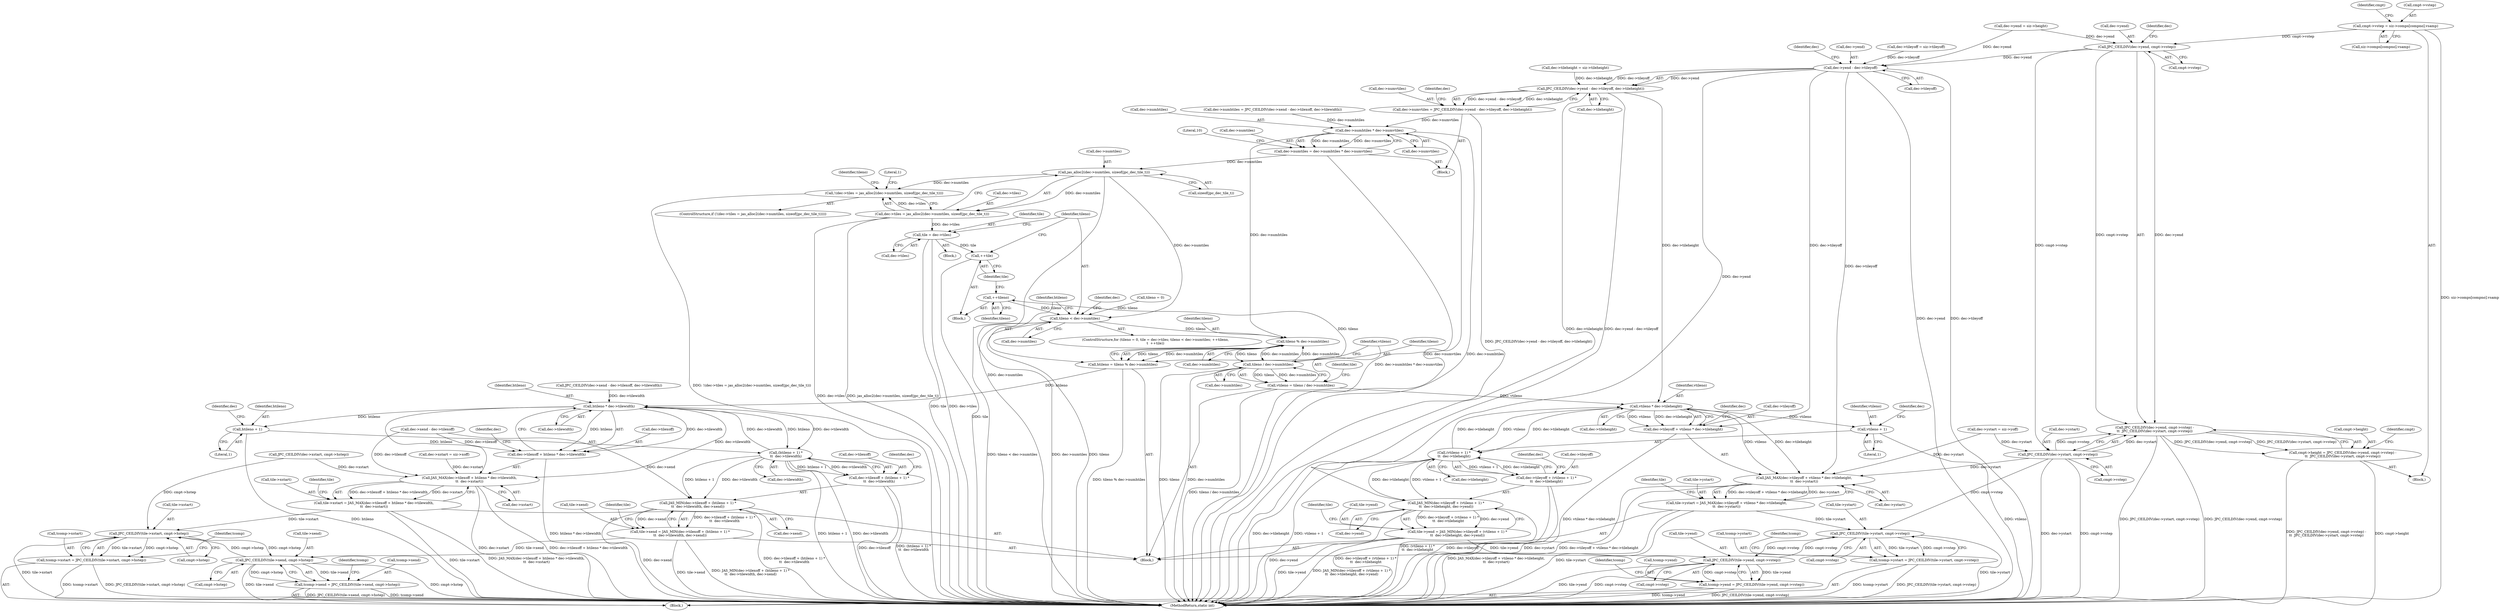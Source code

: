 digraph "1_jasper_d91198abd00fc435a397fe6bad906a4c1748e9cf@array" {
"1000268" [label="(Call,cmpt->vstep = siz->comps[compno].vsamp)"];
"1000303" [label="(Call,JPC_CEILDIV(dec->yend, cmpt->vstep))"];
"1000302" [label="(Call,JPC_CEILDIV(dec->yend, cmpt->vstep) -\n\t\t  JPC_CEILDIV(dec->ystart, cmpt->vstep))"];
"1000298" [label="(Call,cmpt->height = JPC_CEILDIV(dec->yend, cmpt->vstep) -\n\t\t  JPC_CEILDIV(dec->ystart, cmpt->vstep))"];
"1000310" [label="(Call,JPC_CEILDIV(dec->ystart, cmpt->vstep))"];
"1000470" [label="(Call,JAS_MAX(dec->tileyoff + vtileno * dec->tileheight,\n\t\t  dec->ystart))"];
"1000466" [label="(Call,tile->ystart = JAS_MAX(dec->tileyoff + vtileno * dec->tileheight,\n\t\t  dec->ystart))"];
"1000632" [label="(Call,JPC_CEILDIV(tile->ystart, cmpt->vstep))"];
"1000628" [label="(Call,tcomp->ystart = JPC_CEILDIV(tile->ystart, cmpt->vstep))"];
"1000654" [label="(Call,JPC_CEILDIV(tile->yend, cmpt->vstep))"];
"1000650" [label="(Call,tcomp->yend = JPC_CEILDIV(tile->yend, cmpt->vstep))"];
"1000352" [label="(Call,dec->yend - dec->tileyoff)"];
"1000351" [label="(Call,JPC_CEILDIV(dec->yend - dec->tileyoff, dec->tileheight))"];
"1000347" [label="(Call,dec->numvtiles = JPC_CEILDIV(dec->yend - dec->tileyoff, dec->tileheight))"];
"1000366" [label="(Call,dec->numhtiles * dec->numvtiles)"];
"1000362" [label="(Call,dec->numtiles = dec->numhtiles * dec->numvtiles)"];
"1000394" [label="(Call,jas_alloc2(dec->numtiles, sizeof(jpc_dec_tile_t)))"];
"1000389" [label="(Call,!(dec->tiles = jas_alloc2(dec->numtiles, sizeof(jpc_dec_tile_t))))"];
"1000390" [label="(Call,dec->tiles = jas_alloc2(dec->numtiles, sizeof(jpc_dec_tile_t)))"];
"1000409" [label="(Call,tile = dec->tiles)"];
"1000422" [label="(Call,++tile)"];
"1000414" [label="(Call,tileno < dec->numtiles)"];
"1000427" [label="(Call,tileno % dec->numhtiles)"];
"1000425" [label="(Call,htileno = tileno % dec->numhtiles)"];
"1000458" [label="(Call,htileno * dec->tilewidth)"];
"1000453" [label="(Call,JAS_MAX(dec->tilexoff + htileno * dec->tilewidth,\n\t\t  dec->xstart))"];
"1000449" [label="(Call,tile->xstart = JAS_MAX(dec->tilexoff + htileno * dec->tilewidth,\n\t\t  dec->xstart))"];
"1000621" [label="(Call,JPC_CEILDIV(tile->xstart, cmpt->hstep))"];
"1000617" [label="(Call,tcomp->xstart = JPC_CEILDIV(tile->xstart, cmpt->hstep))"];
"1000643" [label="(Call,JPC_CEILDIV(tile->xend, cmpt->hstep))"];
"1000639" [label="(Call,tcomp->xend = JPC_CEILDIV(tile->xend, cmpt->hstep))"];
"1000454" [label="(Call,dec->tilexoff + htileno * dec->tilewidth)"];
"1000492" [label="(Call,(htileno + 1) *\n\t\t  dec->tilewidth)"];
"1000487" [label="(Call,JAS_MIN(dec->tilexoff + (htileno + 1) *\n\t\t  dec->tilewidth, dec->xend))"];
"1000483" [label="(Call,tile->xend = JAS_MIN(dec->tilexoff + (htileno + 1) *\n\t\t  dec->tilewidth, dec->xend))"];
"1000488" [label="(Call,dec->tilexoff + (htileno + 1) *\n\t\t  dec->tilewidth)"];
"1000493" [label="(Call,htileno + 1)"];
"1000434" [label="(Call,tileno / dec->numhtiles)"];
"1000420" [label="(Call,++tileno)"];
"1000432" [label="(Call,vtileno = tileno / dec->numhtiles)"];
"1000475" [label="(Call,vtileno * dec->tileheight)"];
"1000471" [label="(Call,dec->tileyoff + vtileno * dec->tileheight)"];
"1000511" [label="(Call,(vtileno + 1) *\n\t\t  dec->tileheight)"];
"1000506" [label="(Call,JAS_MIN(dec->tileyoff + (vtileno + 1) *\n\t\t  dec->tileheight, dec->yend))"];
"1000502" [label="(Call,tile->yend = JAS_MIN(dec->tileyoff + (vtileno + 1) *\n\t\t  dec->tileheight, dec->yend))"];
"1000507" [label="(Call,dec->tileyoff + (vtileno + 1) *\n\t\t  dec->tileheight)"];
"1000512" [label="(Call,vtileno + 1)"];
"1000519" [label="(Identifier,dec)"];
"1000639" [label="(Call,tcomp->xend = JPC_CEILDIV(tile->xend, cmpt->hstep))"];
"1000104" [label="(Block,)"];
"1000414" [label="(Call,tileno < dec->numtiles)"];
"1000622" [label="(Call,tile->xstart)"];
"1000641" [label="(Identifier,tcomp)"];
"1000633" [label="(Call,tile->ystart)"];
"1000435" [label="(Identifier,tileno)"];
"1000450" [label="(Call,tile->xstart)"];
"1000281" [label="(Identifier,cmpt)"];
"1000234" [label="(Block,)"];
"1000489" [label="(Call,dec->tilexoff)"];
"1000268" [label="(Call,cmpt->vstep = siz->comps[compno].vsamp)"];
"1000314" [label="(Call,cmpt->vstep)"];
"1000351" [label="(Call,JPC_CEILDIV(dec->yend - dec->tileyoff, dec->tileheight))"];
"1000678" [label="(MethodReturn,static int)"];
"1000423" [label="(Identifier,tile)"];
"1000407" [label="(Identifier,tileno)"];
"1000632" [label="(Call,JPC_CEILDIV(tile->ystart, cmpt->vstep))"];
"1000419" [label="(Block,)"];
"1000388" [label="(ControlStructure,if (!(dec->tiles = jas_alloc2(dec->numtiles, sizeof(jpc_dec_tile_t)))))"];
"1000436" [label="(Call,dec->numhtiles)"];
"1000458" [label="(Call,htileno * dec->tilewidth)"];
"1000485" [label="(Identifier,tile)"];
"1000504" [label="(Identifier,tile)"];
"1000403" [label="(Literal,1)"];
"1000618" [label="(Call,tcomp->xstart)"];
"1000311" [label="(Call,dec->ystart)"];
"1000421" [label="(Identifier,tileno)"];
"1000654" [label="(Call,JPC_CEILDIV(tile->yend, cmpt->vstep))"];
"1000406" [label="(Call,tileno = 0)"];
"1000427" [label="(Call,tileno % dec->numhtiles)"];
"1000367" [label="(Call,dec->numhtiles)"];
"1000463" [label="(Call,dec->xstart)"];
"1000362" [label="(Call,dec->numtiles = dec->numhtiles * dec->numvtiles)"];
"1000121" [label="(Call,dec->xstart = siz->xoff)"];
"1000651" [label="(Call,tcomp->yend)"];
"1000449" [label="(Call,tile->xstart = JAS_MAX(dec->tilexoff + htileno * dec->tilewidth,\n\t\t  dec->xstart))"];
"1000492" [label="(Call,(htileno + 1) *\n\t\t  dec->tilewidth)"];
"1000476" [label="(Identifier,vtileno)"];
"1000502" [label="(Call,tile->yend = JAS_MIN(dec->tileyoff + (vtileno + 1) *\n\t\t  dec->tileheight, dec->yend))"];
"1000496" [label="(Call,dec->tilewidth)"];
"1000467" [label="(Call,tile->ystart)"];
"1000360" [label="(Identifier,dec)"];
"1000434" [label="(Call,tileno / dec->numhtiles)"];
"1000508" [label="(Call,dec->tileyoff)"];
"1000636" [label="(Call,cmpt->vstep)"];
"1000516" [label="(Identifier,dec)"];
"1000319" [label="(Identifier,cmpt)"];
"1000433" [label="(Identifier,vtileno)"];
"1000415" [label="(Identifier,tileno)"];
"1000359" [label="(Call,dec->tileheight)"];
"1000512" [label="(Call,vtileno + 1)"];
"1000429" [label="(Call,dec->numhtiles)"];
"1000356" [label="(Call,dec->tileyoff)"];
"1000503" [label="(Call,tile->yend)"];
"1000304" [label="(Call,dec->yend)"];
"1000644" [label="(Call,tile->xend)"];
"1000455" [label="(Call,dec->tilexoff)"];
"1000156" [label="(Call,dec->tileheight = siz->tileheight)"];
"1000655" [label="(Call,tile->yend)"];
"1000269" [label="(Call,cmpt->vstep)"];
"1000652" [label="(Identifier,tcomp)"];
"1000472" [label="(Call,dec->tileyoff)"];
"1000312" [label="(Identifier,dec)"];
"1000370" [label="(Call,dec->numvtiles)"];
"1000514" [label="(Literal,1)"];
"1000374" [label="(Literal,10)"];
"1000441" [label="(Identifier,tile)"];
"1000480" [label="(Call,dec->ystart)"];
"1000432" [label="(Call,vtileno = tileno / dec->numhtiles)"];
"1000668" [label="(Identifier,dec)"];
"1000488" [label="(Call,dec->tilexoff + (htileno + 1) *\n\t\t  dec->tilewidth)"];
"1000484" [label="(Call,tile->xend)"];
"1000332" [label="(Call,dec->numhtiles = JPC_CEILDIV(dec->xend - dec->tilexoff, dec->tilewidth))"];
"1000511" [label="(Call,(vtileno + 1) *\n\t\t  dec->tileheight)"];
"1000647" [label="(Call,cmpt->hstep)"];
"1000481" [label="(Identifier,dec)"];
"1000650" [label="(Call,tcomp->yend = JPC_CEILDIV(tile->yend, cmpt->vstep))"];
"1000513" [label="(Identifier,vtileno)"];
"1000663" [label="(Identifier,tcomp)"];
"1000411" [label="(Call,dec->tiles)"];
"1000617" [label="(Call,tcomp->xstart = JPC_CEILDIV(tile->xstart, cmpt->hstep))"];
"1000640" [label="(Call,tcomp->xend)"];
"1000363" [label="(Call,dec->numtiles)"];
"1000494" [label="(Identifier,htileno)"];
"1000629" [label="(Call,tcomp->ystart)"];
"1000483" [label="(Call,tile->xend = JAS_MIN(dec->tilexoff + (htileno + 1) *\n\t\t  dec->tilewidth, dec->xend))"];
"1000507" [label="(Call,dec->tileyoff + (vtileno + 1) *\n\t\t  dec->tileheight)"];
"1000420" [label="(Call,++tileno)"];
"1000353" [label="(Call,dec->yend)"];
"1000628" [label="(Call,tcomp->ystart = JPC_CEILDIV(tile->ystart, cmpt->vstep))"];
"1000307" [label="(Call,cmpt->vstep)"];
"1000470" [label="(Call,JAS_MAX(dec->tileyoff + vtileno * dec->tileheight,\n\t\t  dec->ystart))"];
"1000630" [label="(Identifier,tcomp)"];
"1000471" [label="(Call,dec->tileyoff + vtileno * dec->tileheight)"];
"1000410" [label="(Identifier,tile)"];
"1000468" [label="(Identifier,tile)"];
"1000426" [label="(Identifier,htileno)"];
"1000487" [label="(Call,JAS_MIN(dec->tilexoff + (htileno + 1) *\n\t\t  dec->tilewidth, dec->xend))"];
"1000405" [label="(Block,)"];
"1000398" [label="(Call,sizeof(jpc_dec_tile_t))"];
"1000500" [label="(Identifier,dec)"];
"1000348" [label="(Call,dec->numvtiles)"];
"1000272" [label="(Call,siz->comps[compno].vsamp)"];
"1000601" [label="(Block,)"];
"1000625" [label="(Call,cmpt->hstep)"];
"1000643" [label="(Call,JPC_CEILDIV(tile->xend, cmpt->hstep))"];
"1000523" [label="(Identifier,tile)"];
"1000409" [label="(Call,tile = dec->tiles)"];
"1000170" [label="(Call,dec->tileyoff = siz->tileyoff)"];
"1000389" [label="(Call,!(dec->tiles = jas_alloc2(dec->numtiles, sizeof(jpc_dec_tile_t))))"];
"1000128" [label="(Call,dec->ystart = siz->yoff)"];
"1000416" [label="(Call,dec->numtiles)"];
"1000453" [label="(Call,JAS_MAX(dec->tilexoff + htileno * dec->tilewidth,\n\t\t  dec->xstart))"];
"1000425" [label="(Call,htileno = tileno % dec->numhtiles)"];
"1000477" [label="(Call,dec->tileheight)"];
"1000428" [label="(Identifier,tileno)"];
"1000464" [label="(Identifier,dec)"];
"1000394" [label="(Call,jas_alloc2(dec->numtiles, sizeof(jpc_dec_tile_t)))"];
"1000495" [label="(Literal,1)"];
"1000352" [label="(Call,dec->yend - dec->tileyoff)"];
"1000506" [label="(Call,JAS_MIN(dec->tileyoff + (vtileno + 1) *\n\t\t  dec->tileheight, dec->yend))"];
"1000336" [label="(Call,JPC_CEILDIV(dec->xend - dec->tilexoff, dec->tilewidth))"];
"1000291" [label="(Call,JPC_CEILDIV(dec->xstart, cmpt->hstep))"];
"1000299" [label="(Call,cmpt->height)"];
"1000459" [label="(Identifier,htileno)"];
"1000310" [label="(Call,JPC_CEILDIV(dec->ystart, cmpt->vstep))"];
"1000298" [label="(Call,cmpt->height = JPC_CEILDIV(dec->yend, cmpt->vstep) -\n\t\t  JPC_CEILDIV(dec->ystart, cmpt->vstep))"];
"1000303" [label="(Call,JPC_CEILDIV(dec->yend, cmpt->vstep))"];
"1000424" [label="(Block,)"];
"1000515" [label="(Call,dec->tileheight)"];
"1000395" [label="(Call,dec->numtiles)"];
"1000404" [label="(ControlStructure,for (tileno = 0, tile = dec->tiles; tileno < dec->numtiles; ++tileno,\n\t  ++tile))"];
"1000658" [label="(Call,cmpt->vstep)"];
"1000391" [label="(Call,dec->tiles)"];
"1000466" [label="(Call,tile->ystart = JAS_MAX(dec->tileyoff + vtileno * dec->tileheight,\n\t\t  dec->ystart))"];
"1000390" [label="(Call,dec->tiles = jas_alloc2(dec->numtiles, sizeof(jpc_dec_tile_t)))"];
"1000454" [label="(Call,dec->tilexoff + htileno * dec->tilewidth)"];
"1000493" [label="(Call,htileno + 1)"];
"1000337" [label="(Call,dec->xend - dec->tilexoff)"];
"1000518" [label="(Call,dec->yend)"];
"1000497" [label="(Identifier,dec)"];
"1000142" [label="(Call,dec->yend = siz->height)"];
"1000460" [label="(Call,dec->tilewidth)"];
"1000499" [label="(Call,dec->xend)"];
"1000347" [label="(Call,dec->numvtiles = JPC_CEILDIV(dec->yend - dec->tileyoff, dec->tileheight))"];
"1000302" [label="(Call,JPC_CEILDIV(dec->yend, cmpt->vstep) -\n\t\t  JPC_CEILDIV(dec->ystart, cmpt->vstep))"];
"1000366" [label="(Call,dec->numhtiles * dec->numvtiles)"];
"1000621" [label="(Call,JPC_CEILDIV(tile->xstart, cmpt->hstep))"];
"1000475" [label="(Call,vtileno * dec->tileheight)"];
"1000364" [label="(Identifier,dec)"];
"1000422" [label="(Call,++tile)"];
"1000268" -> "1000234"  [label="AST: "];
"1000268" -> "1000272"  [label="CFG: "];
"1000269" -> "1000268"  [label="AST: "];
"1000272" -> "1000268"  [label="AST: "];
"1000281" -> "1000268"  [label="CFG: "];
"1000268" -> "1000678"  [label="DDG: siz->comps[compno].vsamp"];
"1000268" -> "1000303"  [label="DDG: cmpt->vstep"];
"1000303" -> "1000302"  [label="AST: "];
"1000303" -> "1000307"  [label="CFG: "];
"1000304" -> "1000303"  [label="AST: "];
"1000307" -> "1000303"  [label="AST: "];
"1000312" -> "1000303"  [label="CFG: "];
"1000303" -> "1000302"  [label="DDG: dec->yend"];
"1000303" -> "1000302"  [label="DDG: cmpt->vstep"];
"1000142" -> "1000303"  [label="DDG: dec->yend"];
"1000303" -> "1000310"  [label="DDG: cmpt->vstep"];
"1000303" -> "1000352"  [label="DDG: dec->yend"];
"1000302" -> "1000298"  [label="AST: "];
"1000302" -> "1000310"  [label="CFG: "];
"1000310" -> "1000302"  [label="AST: "];
"1000298" -> "1000302"  [label="CFG: "];
"1000302" -> "1000678"  [label="DDG: JPC_CEILDIV(dec->ystart, cmpt->vstep)"];
"1000302" -> "1000678"  [label="DDG: JPC_CEILDIV(dec->yend, cmpt->vstep)"];
"1000302" -> "1000298"  [label="DDG: JPC_CEILDIV(dec->yend, cmpt->vstep)"];
"1000302" -> "1000298"  [label="DDG: JPC_CEILDIV(dec->ystart, cmpt->vstep)"];
"1000310" -> "1000302"  [label="DDG: dec->ystart"];
"1000310" -> "1000302"  [label="DDG: cmpt->vstep"];
"1000298" -> "1000234"  [label="AST: "];
"1000299" -> "1000298"  [label="AST: "];
"1000319" -> "1000298"  [label="CFG: "];
"1000298" -> "1000678"  [label="DDG: cmpt->height"];
"1000298" -> "1000678"  [label="DDG: JPC_CEILDIV(dec->yend, cmpt->vstep) -\n\t\t  JPC_CEILDIV(dec->ystart, cmpt->vstep)"];
"1000310" -> "1000314"  [label="CFG: "];
"1000311" -> "1000310"  [label="AST: "];
"1000314" -> "1000310"  [label="AST: "];
"1000310" -> "1000678"  [label="DDG: dec->ystart"];
"1000310" -> "1000678"  [label="DDG: cmpt->vstep"];
"1000128" -> "1000310"  [label="DDG: dec->ystart"];
"1000310" -> "1000470"  [label="DDG: dec->ystart"];
"1000310" -> "1000632"  [label="DDG: cmpt->vstep"];
"1000470" -> "1000466"  [label="AST: "];
"1000470" -> "1000480"  [label="CFG: "];
"1000471" -> "1000470"  [label="AST: "];
"1000480" -> "1000470"  [label="AST: "];
"1000466" -> "1000470"  [label="CFG: "];
"1000470" -> "1000678"  [label="DDG: dec->ystart"];
"1000470" -> "1000678"  [label="DDG: dec->tileyoff + vtileno * dec->tileheight"];
"1000470" -> "1000466"  [label="DDG: dec->tileyoff + vtileno * dec->tileheight"];
"1000470" -> "1000466"  [label="DDG: dec->ystart"];
"1000352" -> "1000470"  [label="DDG: dec->tileyoff"];
"1000475" -> "1000470"  [label="DDG: vtileno"];
"1000475" -> "1000470"  [label="DDG: dec->tileheight"];
"1000128" -> "1000470"  [label="DDG: dec->ystart"];
"1000466" -> "1000424"  [label="AST: "];
"1000467" -> "1000466"  [label="AST: "];
"1000485" -> "1000466"  [label="CFG: "];
"1000466" -> "1000678"  [label="DDG: tile->ystart"];
"1000466" -> "1000678"  [label="DDG: JAS_MAX(dec->tileyoff + vtileno * dec->tileheight,\n\t\t  dec->ystart)"];
"1000466" -> "1000632"  [label="DDG: tile->ystart"];
"1000632" -> "1000628"  [label="AST: "];
"1000632" -> "1000636"  [label="CFG: "];
"1000633" -> "1000632"  [label="AST: "];
"1000636" -> "1000632"  [label="AST: "];
"1000628" -> "1000632"  [label="CFG: "];
"1000632" -> "1000678"  [label="DDG: tile->ystart"];
"1000632" -> "1000628"  [label="DDG: tile->ystart"];
"1000632" -> "1000628"  [label="DDG: cmpt->vstep"];
"1000654" -> "1000632"  [label="DDG: cmpt->vstep"];
"1000632" -> "1000654"  [label="DDG: cmpt->vstep"];
"1000628" -> "1000601"  [label="AST: "];
"1000629" -> "1000628"  [label="AST: "];
"1000641" -> "1000628"  [label="CFG: "];
"1000628" -> "1000678"  [label="DDG: tcomp->ystart"];
"1000628" -> "1000678"  [label="DDG: JPC_CEILDIV(tile->ystart, cmpt->vstep)"];
"1000654" -> "1000650"  [label="AST: "];
"1000654" -> "1000658"  [label="CFG: "];
"1000655" -> "1000654"  [label="AST: "];
"1000658" -> "1000654"  [label="AST: "];
"1000650" -> "1000654"  [label="CFG: "];
"1000654" -> "1000678"  [label="DDG: tile->yend"];
"1000654" -> "1000678"  [label="DDG: cmpt->vstep"];
"1000654" -> "1000650"  [label="DDG: tile->yend"];
"1000654" -> "1000650"  [label="DDG: cmpt->vstep"];
"1000502" -> "1000654"  [label="DDG: tile->yend"];
"1000650" -> "1000601"  [label="AST: "];
"1000651" -> "1000650"  [label="AST: "];
"1000663" -> "1000650"  [label="CFG: "];
"1000650" -> "1000678"  [label="DDG: tcomp->yend"];
"1000650" -> "1000678"  [label="DDG: JPC_CEILDIV(tile->yend, cmpt->vstep)"];
"1000352" -> "1000351"  [label="AST: "];
"1000352" -> "1000356"  [label="CFG: "];
"1000353" -> "1000352"  [label="AST: "];
"1000356" -> "1000352"  [label="AST: "];
"1000360" -> "1000352"  [label="CFG: "];
"1000352" -> "1000678"  [label="DDG: dec->tileyoff"];
"1000352" -> "1000678"  [label="DDG: dec->yend"];
"1000352" -> "1000351"  [label="DDG: dec->yend"];
"1000352" -> "1000351"  [label="DDG: dec->tileyoff"];
"1000142" -> "1000352"  [label="DDG: dec->yend"];
"1000170" -> "1000352"  [label="DDG: dec->tileyoff"];
"1000352" -> "1000471"  [label="DDG: dec->tileyoff"];
"1000352" -> "1000506"  [label="DDG: dec->yend"];
"1000351" -> "1000347"  [label="AST: "];
"1000351" -> "1000359"  [label="CFG: "];
"1000359" -> "1000351"  [label="AST: "];
"1000347" -> "1000351"  [label="CFG: "];
"1000351" -> "1000678"  [label="DDG: dec->yend - dec->tileyoff"];
"1000351" -> "1000678"  [label="DDG: dec->tileheight"];
"1000351" -> "1000347"  [label="DDG: dec->yend - dec->tileyoff"];
"1000351" -> "1000347"  [label="DDG: dec->tileheight"];
"1000156" -> "1000351"  [label="DDG: dec->tileheight"];
"1000351" -> "1000475"  [label="DDG: dec->tileheight"];
"1000347" -> "1000104"  [label="AST: "];
"1000348" -> "1000347"  [label="AST: "];
"1000364" -> "1000347"  [label="CFG: "];
"1000347" -> "1000678"  [label="DDG: JPC_CEILDIV(dec->yend - dec->tileyoff, dec->tileheight)"];
"1000347" -> "1000366"  [label="DDG: dec->numvtiles"];
"1000366" -> "1000362"  [label="AST: "];
"1000366" -> "1000370"  [label="CFG: "];
"1000367" -> "1000366"  [label="AST: "];
"1000370" -> "1000366"  [label="AST: "];
"1000362" -> "1000366"  [label="CFG: "];
"1000366" -> "1000678"  [label="DDG: dec->numvtiles"];
"1000366" -> "1000678"  [label="DDG: dec->numhtiles"];
"1000366" -> "1000362"  [label="DDG: dec->numhtiles"];
"1000366" -> "1000362"  [label="DDG: dec->numvtiles"];
"1000332" -> "1000366"  [label="DDG: dec->numhtiles"];
"1000366" -> "1000427"  [label="DDG: dec->numhtiles"];
"1000362" -> "1000104"  [label="AST: "];
"1000363" -> "1000362"  [label="AST: "];
"1000374" -> "1000362"  [label="CFG: "];
"1000362" -> "1000678"  [label="DDG: dec->numhtiles * dec->numvtiles"];
"1000362" -> "1000394"  [label="DDG: dec->numtiles"];
"1000394" -> "1000390"  [label="AST: "];
"1000394" -> "1000398"  [label="CFG: "];
"1000395" -> "1000394"  [label="AST: "];
"1000398" -> "1000394"  [label="AST: "];
"1000390" -> "1000394"  [label="CFG: "];
"1000394" -> "1000678"  [label="DDG: dec->numtiles"];
"1000394" -> "1000389"  [label="DDG: dec->numtiles"];
"1000394" -> "1000390"  [label="DDG: dec->numtiles"];
"1000394" -> "1000414"  [label="DDG: dec->numtiles"];
"1000389" -> "1000388"  [label="AST: "];
"1000389" -> "1000390"  [label="CFG: "];
"1000390" -> "1000389"  [label="AST: "];
"1000403" -> "1000389"  [label="CFG: "];
"1000407" -> "1000389"  [label="CFG: "];
"1000389" -> "1000678"  [label="DDG: !(dec->tiles = jas_alloc2(dec->numtiles, sizeof(jpc_dec_tile_t)))"];
"1000390" -> "1000389"  [label="DDG: dec->tiles"];
"1000391" -> "1000390"  [label="AST: "];
"1000390" -> "1000678"  [label="DDG: jas_alloc2(dec->numtiles, sizeof(jpc_dec_tile_t))"];
"1000390" -> "1000678"  [label="DDG: dec->tiles"];
"1000390" -> "1000409"  [label="DDG: dec->tiles"];
"1000409" -> "1000405"  [label="AST: "];
"1000409" -> "1000411"  [label="CFG: "];
"1000410" -> "1000409"  [label="AST: "];
"1000411" -> "1000409"  [label="AST: "];
"1000415" -> "1000409"  [label="CFG: "];
"1000409" -> "1000678"  [label="DDG: dec->tiles"];
"1000409" -> "1000678"  [label="DDG: tile"];
"1000409" -> "1000422"  [label="DDG: tile"];
"1000422" -> "1000419"  [label="AST: "];
"1000422" -> "1000423"  [label="CFG: "];
"1000423" -> "1000422"  [label="AST: "];
"1000415" -> "1000422"  [label="CFG: "];
"1000422" -> "1000678"  [label="DDG: tile"];
"1000414" -> "1000404"  [label="AST: "];
"1000414" -> "1000416"  [label="CFG: "];
"1000415" -> "1000414"  [label="AST: "];
"1000416" -> "1000414"  [label="AST: "];
"1000426" -> "1000414"  [label="CFG: "];
"1000668" -> "1000414"  [label="CFG: "];
"1000414" -> "1000678"  [label="DDG: tileno < dec->numtiles"];
"1000414" -> "1000678"  [label="DDG: dec->numtiles"];
"1000414" -> "1000678"  [label="DDG: tileno"];
"1000406" -> "1000414"  [label="DDG: tileno"];
"1000420" -> "1000414"  [label="DDG: tileno"];
"1000414" -> "1000427"  [label="DDG: tileno"];
"1000427" -> "1000425"  [label="AST: "];
"1000427" -> "1000429"  [label="CFG: "];
"1000428" -> "1000427"  [label="AST: "];
"1000429" -> "1000427"  [label="AST: "];
"1000425" -> "1000427"  [label="CFG: "];
"1000427" -> "1000425"  [label="DDG: tileno"];
"1000427" -> "1000425"  [label="DDG: dec->numhtiles"];
"1000434" -> "1000427"  [label="DDG: dec->numhtiles"];
"1000427" -> "1000434"  [label="DDG: tileno"];
"1000427" -> "1000434"  [label="DDG: dec->numhtiles"];
"1000425" -> "1000424"  [label="AST: "];
"1000426" -> "1000425"  [label="AST: "];
"1000433" -> "1000425"  [label="CFG: "];
"1000425" -> "1000678"  [label="DDG: tileno % dec->numhtiles"];
"1000425" -> "1000458"  [label="DDG: htileno"];
"1000458" -> "1000454"  [label="AST: "];
"1000458" -> "1000460"  [label="CFG: "];
"1000459" -> "1000458"  [label="AST: "];
"1000460" -> "1000458"  [label="AST: "];
"1000454" -> "1000458"  [label="CFG: "];
"1000458" -> "1000453"  [label="DDG: htileno"];
"1000458" -> "1000453"  [label="DDG: dec->tilewidth"];
"1000458" -> "1000454"  [label="DDG: htileno"];
"1000458" -> "1000454"  [label="DDG: dec->tilewidth"];
"1000336" -> "1000458"  [label="DDG: dec->tilewidth"];
"1000492" -> "1000458"  [label="DDG: dec->tilewidth"];
"1000458" -> "1000492"  [label="DDG: htileno"];
"1000458" -> "1000492"  [label="DDG: dec->tilewidth"];
"1000458" -> "1000493"  [label="DDG: htileno"];
"1000453" -> "1000449"  [label="AST: "];
"1000453" -> "1000463"  [label="CFG: "];
"1000454" -> "1000453"  [label="AST: "];
"1000463" -> "1000453"  [label="AST: "];
"1000449" -> "1000453"  [label="CFG: "];
"1000453" -> "1000678"  [label="DDG: dec->xstart"];
"1000453" -> "1000678"  [label="DDG: dec->tilexoff + htileno * dec->tilewidth"];
"1000453" -> "1000449"  [label="DDG: dec->tilexoff + htileno * dec->tilewidth"];
"1000453" -> "1000449"  [label="DDG: dec->xstart"];
"1000337" -> "1000453"  [label="DDG: dec->tilexoff"];
"1000291" -> "1000453"  [label="DDG: dec->xstart"];
"1000121" -> "1000453"  [label="DDG: dec->xstart"];
"1000449" -> "1000424"  [label="AST: "];
"1000450" -> "1000449"  [label="AST: "];
"1000468" -> "1000449"  [label="CFG: "];
"1000449" -> "1000678"  [label="DDG: tile->xstart"];
"1000449" -> "1000678"  [label="DDG: JAS_MAX(dec->tilexoff + htileno * dec->tilewidth,\n\t\t  dec->xstart)"];
"1000449" -> "1000621"  [label="DDG: tile->xstart"];
"1000621" -> "1000617"  [label="AST: "];
"1000621" -> "1000625"  [label="CFG: "];
"1000622" -> "1000621"  [label="AST: "];
"1000625" -> "1000621"  [label="AST: "];
"1000617" -> "1000621"  [label="CFG: "];
"1000621" -> "1000678"  [label="DDG: tile->xstart"];
"1000621" -> "1000617"  [label="DDG: tile->xstart"];
"1000621" -> "1000617"  [label="DDG: cmpt->hstep"];
"1000643" -> "1000621"  [label="DDG: cmpt->hstep"];
"1000291" -> "1000621"  [label="DDG: cmpt->hstep"];
"1000621" -> "1000643"  [label="DDG: cmpt->hstep"];
"1000617" -> "1000601"  [label="AST: "];
"1000618" -> "1000617"  [label="AST: "];
"1000630" -> "1000617"  [label="CFG: "];
"1000617" -> "1000678"  [label="DDG: tcomp->xstart"];
"1000617" -> "1000678"  [label="DDG: JPC_CEILDIV(tile->xstart, cmpt->hstep)"];
"1000643" -> "1000639"  [label="AST: "];
"1000643" -> "1000647"  [label="CFG: "];
"1000644" -> "1000643"  [label="AST: "];
"1000647" -> "1000643"  [label="AST: "];
"1000639" -> "1000643"  [label="CFG: "];
"1000643" -> "1000678"  [label="DDG: tile->xend"];
"1000643" -> "1000678"  [label="DDG: cmpt->hstep"];
"1000643" -> "1000639"  [label="DDG: tile->xend"];
"1000643" -> "1000639"  [label="DDG: cmpt->hstep"];
"1000483" -> "1000643"  [label="DDG: tile->xend"];
"1000639" -> "1000601"  [label="AST: "];
"1000640" -> "1000639"  [label="AST: "];
"1000652" -> "1000639"  [label="CFG: "];
"1000639" -> "1000678"  [label="DDG: JPC_CEILDIV(tile->xend, cmpt->hstep)"];
"1000639" -> "1000678"  [label="DDG: tcomp->xend"];
"1000455" -> "1000454"  [label="AST: "];
"1000464" -> "1000454"  [label="CFG: "];
"1000454" -> "1000678"  [label="DDG: htileno * dec->tilewidth"];
"1000337" -> "1000454"  [label="DDG: dec->tilexoff"];
"1000492" -> "1000488"  [label="AST: "];
"1000492" -> "1000496"  [label="CFG: "];
"1000493" -> "1000492"  [label="AST: "];
"1000496" -> "1000492"  [label="AST: "];
"1000488" -> "1000492"  [label="CFG: "];
"1000492" -> "1000678"  [label="DDG: dec->tilewidth"];
"1000492" -> "1000678"  [label="DDG: htileno + 1"];
"1000492" -> "1000487"  [label="DDG: htileno + 1"];
"1000492" -> "1000487"  [label="DDG: dec->tilewidth"];
"1000492" -> "1000488"  [label="DDG: htileno + 1"];
"1000492" -> "1000488"  [label="DDG: dec->tilewidth"];
"1000487" -> "1000483"  [label="AST: "];
"1000487" -> "1000499"  [label="CFG: "];
"1000488" -> "1000487"  [label="AST: "];
"1000499" -> "1000487"  [label="AST: "];
"1000483" -> "1000487"  [label="CFG: "];
"1000487" -> "1000678"  [label="DDG: dec->tilexoff + (htileno + 1) *\n\t\t  dec->tilewidth"];
"1000487" -> "1000678"  [label="DDG: dec->xend"];
"1000487" -> "1000483"  [label="DDG: dec->tilexoff + (htileno + 1) *\n\t\t  dec->tilewidth"];
"1000487" -> "1000483"  [label="DDG: dec->xend"];
"1000337" -> "1000487"  [label="DDG: dec->xend"];
"1000483" -> "1000424"  [label="AST: "];
"1000484" -> "1000483"  [label="AST: "];
"1000504" -> "1000483"  [label="CFG: "];
"1000483" -> "1000678"  [label="DDG: JAS_MIN(dec->tilexoff + (htileno + 1) *\n\t\t  dec->tilewidth, dec->xend)"];
"1000483" -> "1000678"  [label="DDG: tile->xend"];
"1000489" -> "1000488"  [label="AST: "];
"1000500" -> "1000488"  [label="CFG: "];
"1000488" -> "1000678"  [label="DDG: dec->tilexoff"];
"1000488" -> "1000678"  [label="DDG: (htileno + 1) *\n\t\t  dec->tilewidth"];
"1000493" -> "1000495"  [label="CFG: "];
"1000494" -> "1000493"  [label="AST: "];
"1000495" -> "1000493"  [label="AST: "];
"1000497" -> "1000493"  [label="CFG: "];
"1000493" -> "1000678"  [label="DDG: htileno"];
"1000434" -> "1000432"  [label="AST: "];
"1000434" -> "1000436"  [label="CFG: "];
"1000435" -> "1000434"  [label="AST: "];
"1000436" -> "1000434"  [label="AST: "];
"1000432" -> "1000434"  [label="CFG: "];
"1000434" -> "1000678"  [label="DDG: dec->numhtiles"];
"1000434" -> "1000678"  [label="DDG: tileno"];
"1000434" -> "1000420"  [label="DDG: tileno"];
"1000434" -> "1000432"  [label="DDG: tileno"];
"1000434" -> "1000432"  [label="DDG: dec->numhtiles"];
"1000420" -> "1000419"  [label="AST: "];
"1000420" -> "1000421"  [label="CFG: "];
"1000421" -> "1000420"  [label="AST: "];
"1000423" -> "1000420"  [label="CFG: "];
"1000432" -> "1000424"  [label="AST: "];
"1000433" -> "1000432"  [label="AST: "];
"1000441" -> "1000432"  [label="CFG: "];
"1000432" -> "1000678"  [label="DDG: tileno / dec->numhtiles"];
"1000432" -> "1000475"  [label="DDG: vtileno"];
"1000475" -> "1000471"  [label="AST: "];
"1000475" -> "1000477"  [label="CFG: "];
"1000476" -> "1000475"  [label="AST: "];
"1000477" -> "1000475"  [label="AST: "];
"1000471" -> "1000475"  [label="CFG: "];
"1000475" -> "1000471"  [label="DDG: vtileno"];
"1000475" -> "1000471"  [label="DDG: dec->tileheight"];
"1000511" -> "1000475"  [label="DDG: dec->tileheight"];
"1000475" -> "1000511"  [label="DDG: vtileno"];
"1000475" -> "1000511"  [label="DDG: dec->tileheight"];
"1000475" -> "1000512"  [label="DDG: vtileno"];
"1000472" -> "1000471"  [label="AST: "];
"1000481" -> "1000471"  [label="CFG: "];
"1000471" -> "1000678"  [label="DDG: vtileno * dec->tileheight"];
"1000511" -> "1000507"  [label="AST: "];
"1000511" -> "1000515"  [label="CFG: "];
"1000512" -> "1000511"  [label="AST: "];
"1000515" -> "1000511"  [label="AST: "];
"1000507" -> "1000511"  [label="CFG: "];
"1000511" -> "1000678"  [label="DDG: dec->tileheight"];
"1000511" -> "1000678"  [label="DDG: vtileno + 1"];
"1000511" -> "1000506"  [label="DDG: vtileno + 1"];
"1000511" -> "1000506"  [label="DDG: dec->tileheight"];
"1000511" -> "1000507"  [label="DDG: vtileno + 1"];
"1000511" -> "1000507"  [label="DDG: dec->tileheight"];
"1000506" -> "1000502"  [label="AST: "];
"1000506" -> "1000518"  [label="CFG: "];
"1000507" -> "1000506"  [label="AST: "];
"1000518" -> "1000506"  [label="AST: "];
"1000502" -> "1000506"  [label="CFG: "];
"1000506" -> "1000678"  [label="DDG: dec->tileyoff + (vtileno + 1) *\n\t\t  dec->tileheight"];
"1000506" -> "1000678"  [label="DDG: dec->yend"];
"1000506" -> "1000502"  [label="DDG: dec->tileyoff + (vtileno + 1) *\n\t\t  dec->tileheight"];
"1000506" -> "1000502"  [label="DDG: dec->yend"];
"1000502" -> "1000424"  [label="AST: "];
"1000503" -> "1000502"  [label="AST: "];
"1000523" -> "1000502"  [label="CFG: "];
"1000502" -> "1000678"  [label="DDG: JAS_MIN(dec->tileyoff + (vtileno + 1) *\n\t\t  dec->tileheight, dec->yend)"];
"1000502" -> "1000678"  [label="DDG: tile->yend"];
"1000508" -> "1000507"  [label="AST: "];
"1000519" -> "1000507"  [label="CFG: "];
"1000507" -> "1000678"  [label="DDG: (vtileno + 1) *\n\t\t  dec->tileheight"];
"1000507" -> "1000678"  [label="DDG: dec->tileyoff"];
"1000512" -> "1000514"  [label="CFG: "];
"1000513" -> "1000512"  [label="AST: "];
"1000514" -> "1000512"  [label="AST: "];
"1000516" -> "1000512"  [label="CFG: "];
"1000512" -> "1000678"  [label="DDG: vtileno"];
}
